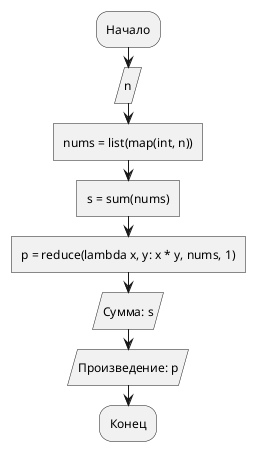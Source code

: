 @startuml
:Начало;
:n/
:nums = list(map(int, n))]
:s = sum(nums)]
:p = reduce(lambda x, y: x * y, nums, 1)]
:Сумма: s/
:Произведение: p/
:Конец;
@enduml